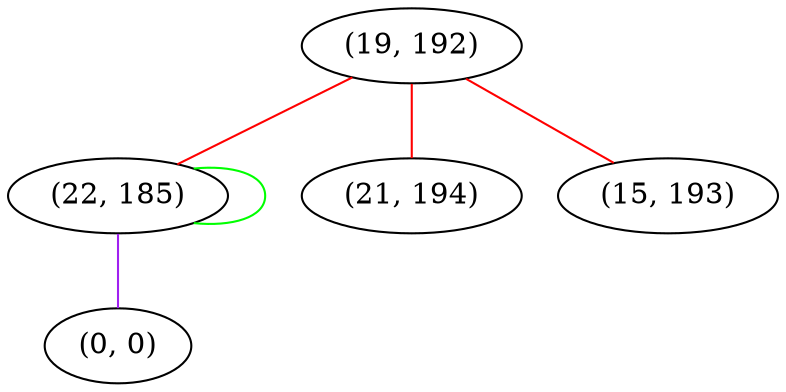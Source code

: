 graph "" {
"(19, 192)";
"(22, 185)";
"(0, 0)";
"(21, 194)";
"(15, 193)";
"(19, 192)" -- "(22, 185)"  [color=red, key=0, weight=1];
"(19, 192)" -- "(21, 194)"  [color=red, key=0, weight=1];
"(19, 192)" -- "(15, 193)"  [color=red, key=0, weight=1];
"(22, 185)" -- "(22, 185)"  [color=green, key=0, weight=2];
"(22, 185)" -- "(0, 0)"  [color=purple, key=0, weight=4];
}
